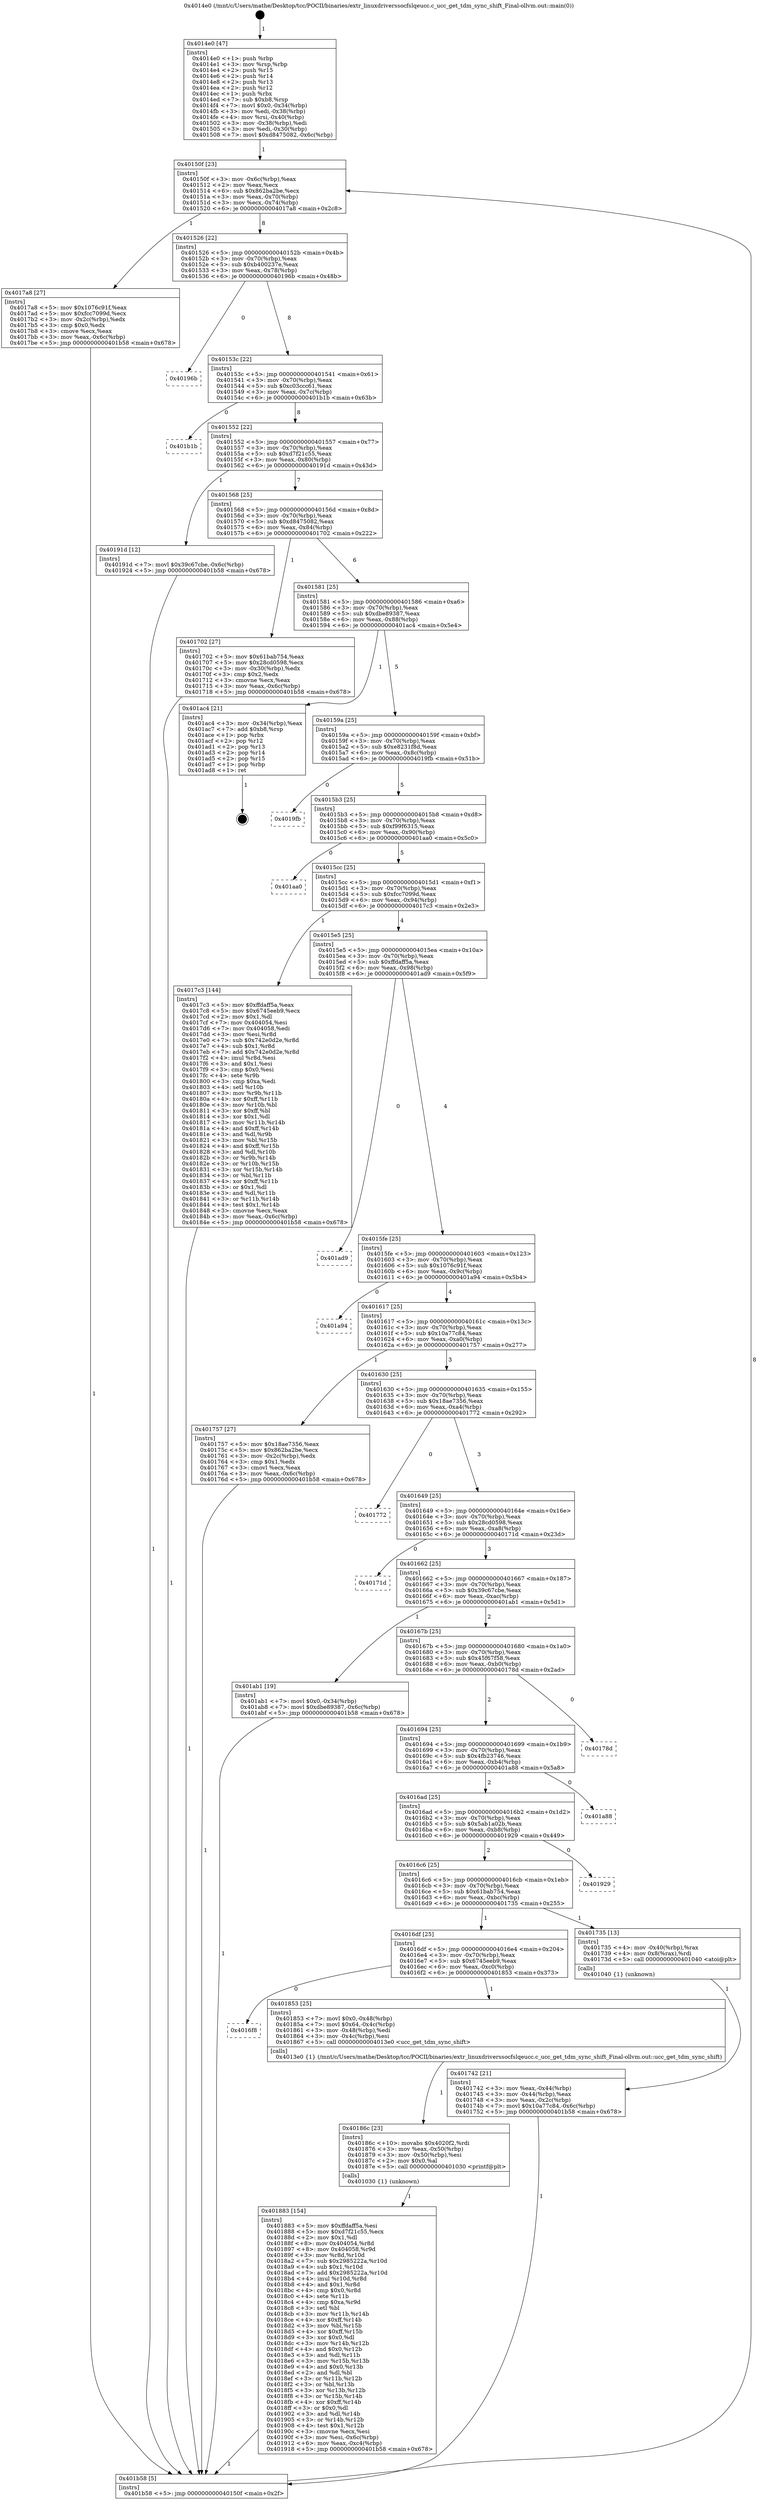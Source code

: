 digraph "0x4014e0" {
  label = "0x4014e0 (/mnt/c/Users/mathe/Desktop/tcc/POCII/binaries/extr_linuxdriverssocfslqeucc.c_ucc_get_tdm_sync_shift_Final-ollvm.out::main(0))"
  labelloc = "t"
  node[shape=record]

  Entry [label="",width=0.3,height=0.3,shape=circle,fillcolor=black,style=filled]
  "0x40150f" [label="{
     0x40150f [23]\l
     | [instrs]\l
     &nbsp;&nbsp;0x40150f \<+3\>: mov -0x6c(%rbp),%eax\l
     &nbsp;&nbsp;0x401512 \<+2\>: mov %eax,%ecx\l
     &nbsp;&nbsp;0x401514 \<+6\>: sub $0x862ba2be,%ecx\l
     &nbsp;&nbsp;0x40151a \<+3\>: mov %eax,-0x70(%rbp)\l
     &nbsp;&nbsp;0x40151d \<+3\>: mov %ecx,-0x74(%rbp)\l
     &nbsp;&nbsp;0x401520 \<+6\>: je 00000000004017a8 \<main+0x2c8\>\l
  }"]
  "0x4017a8" [label="{
     0x4017a8 [27]\l
     | [instrs]\l
     &nbsp;&nbsp;0x4017a8 \<+5\>: mov $0x1076c91f,%eax\l
     &nbsp;&nbsp;0x4017ad \<+5\>: mov $0xfcc7099d,%ecx\l
     &nbsp;&nbsp;0x4017b2 \<+3\>: mov -0x2c(%rbp),%edx\l
     &nbsp;&nbsp;0x4017b5 \<+3\>: cmp $0x0,%edx\l
     &nbsp;&nbsp;0x4017b8 \<+3\>: cmove %ecx,%eax\l
     &nbsp;&nbsp;0x4017bb \<+3\>: mov %eax,-0x6c(%rbp)\l
     &nbsp;&nbsp;0x4017be \<+5\>: jmp 0000000000401b58 \<main+0x678\>\l
  }"]
  "0x401526" [label="{
     0x401526 [22]\l
     | [instrs]\l
     &nbsp;&nbsp;0x401526 \<+5\>: jmp 000000000040152b \<main+0x4b\>\l
     &nbsp;&nbsp;0x40152b \<+3\>: mov -0x70(%rbp),%eax\l
     &nbsp;&nbsp;0x40152e \<+5\>: sub $0xb400237e,%eax\l
     &nbsp;&nbsp;0x401533 \<+3\>: mov %eax,-0x78(%rbp)\l
     &nbsp;&nbsp;0x401536 \<+6\>: je 000000000040196b \<main+0x48b\>\l
  }"]
  Exit [label="",width=0.3,height=0.3,shape=circle,fillcolor=black,style=filled,peripheries=2]
  "0x40196b" [label="{
     0x40196b\l
  }", style=dashed]
  "0x40153c" [label="{
     0x40153c [22]\l
     | [instrs]\l
     &nbsp;&nbsp;0x40153c \<+5\>: jmp 0000000000401541 \<main+0x61\>\l
     &nbsp;&nbsp;0x401541 \<+3\>: mov -0x70(%rbp),%eax\l
     &nbsp;&nbsp;0x401544 \<+5\>: sub $0xc03ccc61,%eax\l
     &nbsp;&nbsp;0x401549 \<+3\>: mov %eax,-0x7c(%rbp)\l
     &nbsp;&nbsp;0x40154c \<+6\>: je 0000000000401b1b \<main+0x63b\>\l
  }"]
  "0x401883" [label="{
     0x401883 [154]\l
     | [instrs]\l
     &nbsp;&nbsp;0x401883 \<+5\>: mov $0xffdaff5a,%esi\l
     &nbsp;&nbsp;0x401888 \<+5\>: mov $0xd7f21c55,%ecx\l
     &nbsp;&nbsp;0x40188d \<+2\>: mov $0x1,%dl\l
     &nbsp;&nbsp;0x40188f \<+8\>: mov 0x404054,%r8d\l
     &nbsp;&nbsp;0x401897 \<+8\>: mov 0x404058,%r9d\l
     &nbsp;&nbsp;0x40189f \<+3\>: mov %r8d,%r10d\l
     &nbsp;&nbsp;0x4018a2 \<+7\>: sub $0x2985222a,%r10d\l
     &nbsp;&nbsp;0x4018a9 \<+4\>: sub $0x1,%r10d\l
     &nbsp;&nbsp;0x4018ad \<+7\>: add $0x2985222a,%r10d\l
     &nbsp;&nbsp;0x4018b4 \<+4\>: imul %r10d,%r8d\l
     &nbsp;&nbsp;0x4018b8 \<+4\>: and $0x1,%r8d\l
     &nbsp;&nbsp;0x4018bc \<+4\>: cmp $0x0,%r8d\l
     &nbsp;&nbsp;0x4018c0 \<+4\>: sete %r11b\l
     &nbsp;&nbsp;0x4018c4 \<+4\>: cmp $0xa,%r9d\l
     &nbsp;&nbsp;0x4018c8 \<+3\>: setl %bl\l
     &nbsp;&nbsp;0x4018cb \<+3\>: mov %r11b,%r14b\l
     &nbsp;&nbsp;0x4018ce \<+4\>: xor $0xff,%r14b\l
     &nbsp;&nbsp;0x4018d2 \<+3\>: mov %bl,%r15b\l
     &nbsp;&nbsp;0x4018d5 \<+4\>: xor $0xff,%r15b\l
     &nbsp;&nbsp;0x4018d9 \<+3\>: xor $0x0,%dl\l
     &nbsp;&nbsp;0x4018dc \<+3\>: mov %r14b,%r12b\l
     &nbsp;&nbsp;0x4018df \<+4\>: and $0x0,%r12b\l
     &nbsp;&nbsp;0x4018e3 \<+3\>: and %dl,%r11b\l
     &nbsp;&nbsp;0x4018e6 \<+3\>: mov %r15b,%r13b\l
     &nbsp;&nbsp;0x4018e9 \<+4\>: and $0x0,%r13b\l
     &nbsp;&nbsp;0x4018ed \<+2\>: and %dl,%bl\l
     &nbsp;&nbsp;0x4018ef \<+3\>: or %r11b,%r12b\l
     &nbsp;&nbsp;0x4018f2 \<+3\>: or %bl,%r13b\l
     &nbsp;&nbsp;0x4018f5 \<+3\>: xor %r13b,%r12b\l
     &nbsp;&nbsp;0x4018f8 \<+3\>: or %r15b,%r14b\l
     &nbsp;&nbsp;0x4018fb \<+4\>: xor $0xff,%r14b\l
     &nbsp;&nbsp;0x4018ff \<+3\>: or $0x0,%dl\l
     &nbsp;&nbsp;0x401902 \<+3\>: and %dl,%r14b\l
     &nbsp;&nbsp;0x401905 \<+3\>: or %r14b,%r12b\l
     &nbsp;&nbsp;0x401908 \<+4\>: test $0x1,%r12b\l
     &nbsp;&nbsp;0x40190c \<+3\>: cmovne %ecx,%esi\l
     &nbsp;&nbsp;0x40190f \<+3\>: mov %esi,-0x6c(%rbp)\l
     &nbsp;&nbsp;0x401912 \<+6\>: mov %eax,-0xc4(%rbp)\l
     &nbsp;&nbsp;0x401918 \<+5\>: jmp 0000000000401b58 \<main+0x678\>\l
  }"]
  "0x401b1b" [label="{
     0x401b1b\l
  }", style=dashed]
  "0x401552" [label="{
     0x401552 [22]\l
     | [instrs]\l
     &nbsp;&nbsp;0x401552 \<+5\>: jmp 0000000000401557 \<main+0x77\>\l
     &nbsp;&nbsp;0x401557 \<+3\>: mov -0x70(%rbp),%eax\l
     &nbsp;&nbsp;0x40155a \<+5\>: sub $0xd7f21c55,%eax\l
     &nbsp;&nbsp;0x40155f \<+3\>: mov %eax,-0x80(%rbp)\l
     &nbsp;&nbsp;0x401562 \<+6\>: je 000000000040191d \<main+0x43d\>\l
  }"]
  "0x40186c" [label="{
     0x40186c [23]\l
     | [instrs]\l
     &nbsp;&nbsp;0x40186c \<+10\>: movabs $0x4020f2,%rdi\l
     &nbsp;&nbsp;0x401876 \<+3\>: mov %eax,-0x50(%rbp)\l
     &nbsp;&nbsp;0x401879 \<+3\>: mov -0x50(%rbp),%esi\l
     &nbsp;&nbsp;0x40187c \<+2\>: mov $0x0,%al\l
     &nbsp;&nbsp;0x40187e \<+5\>: call 0000000000401030 \<printf@plt\>\l
     | [calls]\l
     &nbsp;&nbsp;0x401030 \{1\} (unknown)\l
  }"]
  "0x40191d" [label="{
     0x40191d [12]\l
     | [instrs]\l
     &nbsp;&nbsp;0x40191d \<+7\>: movl $0x39c67cbe,-0x6c(%rbp)\l
     &nbsp;&nbsp;0x401924 \<+5\>: jmp 0000000000401b58 \<main+0x678\>\l
  }"]
  "0x401568" [label="{
     0x401568 [25]\l
     | [instrs]\l
     &nbsp;&nbsp;0x401568 \<+5\>: jmp 000000000040156d \<main+0x8d\>\l
     &nbsp;&nbsp;0x40156d \<+3\>: mov -0x70(%rbp),%eax\l
     &nbsp;&nbsp;0x401570 \<+5\>: sub $0xd8475082,%eax\l
     &nbsp;&nbsp;0x401575 \<+6\>: mov %eax,-0x84(%rbp)\l
     &nbsp;&nbsp;0x40157b \<+6\>: je 0000000000401702 \<main+0x222\>\l
  }"]
  "0x4016f8" [label="{
     0x4016f8\l
  }", style=dashed]
  "0x401702" [label="{
     0x401702 [27]\l
     | [instrs]\l
     &nbsp;&nbsp;0x401702 \<+5\>: mov $0x61bab754,%eax\l
     &nbsp;&nbsp;0x401707 \<+5\>: mov $0x28cd0598,%ecx\l
     &nbsp;&nbsp;0x40170c \<+3\>: mov -0x30(%rbp),%edx\l
     &nbsp;&nbsp;0x40170f \<+3\>: cmp $0x2,%edx\l
     &nbsp;&nbsp;0x401712 \<+3\>: cmovne %ecx,%eax\l
     &nbsp;&nbsp;0x401715 \<+3\>: mov %eax,-0x6c(%rbp)\l
     &nbsp;&nbsp;0x401718 \<+5\>: jmp 0000000000401b58 \<main+0x678\>\l
  }"]
  "0x401581" [label="{
     0x401581 [25]\l
     | [instrs]\l
     &nbsp;&nbsp;0x401581 \<+5\>: jmp 0000000000401586 \<main+0xa6\>\l
     &nbsp;&nbsp;0x401586 \<+3\>: mov -0x70(%rbp),%eax\l
     &nbsp;&nbsp;0x401589 \<+5\>: sub $0xdbe89387,%eax\l
     &nbsp;&nbsp;0x40158e \<+6\>: mov %eax,-0x88(%rbp)\l
     &nbsp;&nbsp;0x401594 \<+6\>: je 0000000000401ac4 \<main+0x5e4\>\l
  }"]
  "0x401b58" [label="{
     0x401b58 [5]\l
     | [instrs]\l
     &nbsp;&nbsp;0x401b58 \<+5\>: jmp 000000000040150f \<main+0x2f\>\l
  }"]
  "0x4014e0" [label="{
     0x4014e0 [47]\l
     | [instrs]\l
     &nbsp;&nbsp;0x4014e0 \<+1\>: push %rbp\l
     &nbsp;&nbsp;0x4014e1 \<+3\>: mov %rsp,%rbp\l
     &nbsp;&nbsp;0x4014e4 \<+2\>: push %r15\l
     &nbsp;&nbsp;0x4014e6 \<+2\>: push %r14\l
     &nbsp;&nbsp;0x4014e8 \<+2\>: push %r13\l
     &nbsp;&nbsp;0x4014ea \<+2\>: push %r12\l
     &nbsp;&nbsp;0x4014ec \<+1\>: push %rbx\l
     &nbsp;&nbsp;0x4014ed \<+7\>: sub $0xb8,%rsp\l
     &nbsp;&nbsp;0x4014f4 \<+7\>: movl $0x0,-0x34(%rbp)\l
     &nbsp;&nbsp;0x4014fb \<+3\>: mov %edi,-0x38(%rbp)\l
     &nbsp;&nbsp;0x4014fe \<+4\>: mov %rsi,-0x40(%rbp)\l
     &nbsp;&nbsp;0x401502 \<+3\>: mov -0x38(%rbp),%edi\l
     &nbsp;&nbsp;0x401505 \<+3\>: mov %edi,-0x30(%rbp)\l
     &nbsp;&nbsp;0x401508 \<+7\>: movl $0xd8475082,-0x6c(%rbp)\l
  }"]
  "0x401853" [label="{
     0x401853 [25]\l
     | [instrs]\l
     &nbsp;&nbsp;0x401853 \<+7\>: movl $0x0,-0x48(%rbp)\l
     &nbsp;&nbsp;0x40185a \<+7\>: movl $0x64,-0x4c(%rbp)\l
     &nbsp;&nbsp;0x401861 \<+3\>: mov -0x48(%rbp),%edi\l
     &nbsp;&nbsp;0x401864 \<+3\>: mov -0x4c(%rbp),%esi\l
     &nbsp;&nbsp;0x401867 \<+5\>: call 00000000004013e0 \<ucc_get_tdm_sync_shift\>\l
     | [calls]\l
     &nbsp;&nbsp;0x4013e0 \{1\} (/mnt/c/Users/mathe/Desktop/tcc/POCII/binaries/extr_linuxdriverssocfslqeucc.c_ucc_get_tdm_sync_shift_Final-ollvm.out::ucc_get_tdm_sync_shift)\l
  }"]
  "0x401ac4" [label="{
     0x401ac4 [21]\l
     | [instrs]\l
     &nbsp;&nbsp;0x401ac4 \<+3\>: mov -0x34(%rbp),%eax\l
     &nbsp;&nbsp;0x401ac7 \<+7\>: add $0xb8,%rsp\l
     &nbsp;&nbsp;0x401ace \<+1\>: pop %rbx\l
     &nbsp;&nbsp;0x401acf \<+2\>: pop %r12\l
     &nbsp;&nbsp;0x401ad1 \<+2\>: pop %r13\l
     &nbsp;&nbsp;0x401ad3 \<+2\>: pop %r14\l
     &nbsp;&nbsp;0x401ad5 \<+2\>: pop %r15\l
     &nbsp;&nbsp;0x401ad7 \<+1\>: pop %rbp\l
     &nbsp;&nbsp;0x401ad8 \<+1\>: ret\l
  }"]
  "0x40159a" [label="{
     0x40159a [25]\l
     | [instrs]\l
     &nbsp;&nbsp;0x40159a \<+5\>: jmp 000000000040159f \<main+0xbf\>\l
     &nbsp;&nbsp;0x40159f \<+3\>: mov -0x70(%rbp),%eax\l
     &nbsp;&nbsp;0x4015a2 \<+5\>: sub $0xe8231f8d,%eax\l
     &nbsp;&nbsp;0x4015a7 \<+6\>: mov %eax,-0x8c(%rbp)\l
     &nbsp;&nbsp;0x4015ad \<+6\>: je 00000000004019fb \<main+0x51b\>\l
  }"]
  "0x401742" [label="{
     0x401742 [21]\l
     | [instrs]\l
     &nbsp;&nbsp;0x401742 \<+3\>: mov %eax,-0x44(%rbp)\l
     &nbsp;&nbsp;0x401745 \<+3\>: mov -0x44(%rbp),%eax\l
     &nbsp;&nbsp;0x401748 \<+3\>: mov %eax,-0x2c(%rbp)\l
     &nbsp;&nbsp;0x40174b \<+7\>: movl $0x10a77c84,-0x6c(%rbp)\l
     &nbsp;&nbsp;0x401752 \<+5\>: jmp 0000000000401b58 \<main+0x678\>\l
  }"]
  "0x4019fb" [label="{
     0x4019fb\l
  }", style=dashed]
  "0x4015b3" [label="{
     0x4015b3 [25]\l
     | [instrs]\l
     &nbsp;&nbsp;0x4015b3 \<+5\>: jmp 00000000004015b8 \<main+0xd8\>\l
     &nbsp;&nbsp;0x4015b8 \<+3\>: mov -0x70(%rbp),%eax\l
     &nbsp;&nbsp;0x4015bb \<+5\>: sub $0xf99f6315,%eax\l
     &nbsp;&nbsp;0x4015c0 \<+6\>: mov %eax,-0x90(%rbp)\l
     &nbsp;&nbsp;0x4015c6 \<+6\>: je 0000000000401aa0 \<main+0x5c0\>\l
  }"]
  "0x4016df" [label="{
     0x4016df [25]\l
     | [instrs]\l
     &nbsp;&nbsp;0x4016df \<+5\>: jmp 00000000004016e4 \<main+0x204\>\l
     &nbsp;&nbsp;0x4016e4 \<+3\>: mov -0x70(%rbp),%eax\l
     &nbsp;&nbsp;0x4016e7 \<+5\>: sub $0x6745eeb9,%eax\l
     &nbsp;&nbsp;0x4016ec \<+6\>: mov %eax,-0xc0(%rbp)\l
     &nbsp;&nbsp;0x4016f2 \<+6\>: je 0000000000401853 \<main+0x373\>\l
  }"]
  "0x401aa0" [label="{
     0x401aa0\l
  }", style=dashed]
  "0x4015cc" [label="{
     0x4015cc [25]\l
     | [instrs]\l
     &nbsp;&nbsp;0x4015cc \<+5\>: jmp 00000000004015d1 \<main+0xf1\>\l
     &nbsp;&nbsp;0x4015d1 \<+3\>: mov -0x70(%rbp),%eax\l
     &nbsp;&nbsp;0x4015d4 \<+5\>: sub $0xfcc7099d,%eax\l
     &nbsp;&nbsp;0x4015d9 \<+6\>: mov %eax,-0x94(%rbp)\l
     &nbsp;&nbsp;0x4015df \<+6\>: je 00000000004017c3 \<main+0x2e3\>\l
  }"]
  "0x401735" [label="{
     0x401735 [13]\l
     | [instrs]\l
     &nbsp;&nbsp;0x401735 \<+4\>: mov -0x40(%rbp),%rax\l
     &nbsp;&nbsp;0x401739 \<+4\>: mov 0x8(%rax),%rdi\l
     &nbsp;&nbsp;0x40173d \<+5\>: call 0000000000401040 \<atoi@plt\>\l
     | [calls]\l
     &nbsp;&nbsp;0x401040 \{1\} (unknown)\l
  }"]
  "0x4017c3" [label="{
     0x4017c3 [144]\l
     | [instrs]\l
     &nbsp;&nbsp;0x4017c3 \<+5\>: mov $0xffdaff5a,%eax\l
     &nbsp;&nbsp;0x4017c8 \<+5\>: mov $0x6745eeb9,%ecx\l
     &nbsp;&nbsp;0x4017cd \<+2\>: mov $0x1,%dl\l
     &nbsp;&nbsp;0x4017cf \<+7\>: mov 0x404054,%esi\l
     &nbsp;&nbsp;0x4017d6 \<+7\>: mov 0x404058,%edi\l
     &nbsp;&nbsp;0x4017dd \<+3\>: mov %esi,%r8d\l
     &nbsp;&nbsp;0x4017e0 \<+7\>: sub $0x742e0d2e,%r8d\l
     &nbsp;&nbsp;0x4017e7 \<+4\>: sub $0x1,%r8d\l
     &nbsp;&nbsp;0x4017eb \<+7\>: add $0x742e0d2e,%r8d\l
     &nbsp;&nbsp;0x4017f2 \<+4\>: imul %r8d,%esi\l
     &nbsp;&nbsp;0x4017f6 \<+3\>: and $0x1,%esi\l
     &nbsp;&nbsp;0x4017f9 \<+3\>: cmp $0x0,%esi\l
     &nbsp;&nbsp;0x4017fc \<+4\>: sete %r9b\l
     &nbsp;&nbsp;0x401800 \<+3\>: cmp $0xa,%edi\l
     &nbsp;&nbsp;0x401803 \<+4\>: setl %r10b\l
     &nbsp;&nbsp;0x401807 \<+3\>: mov %r9b,%r11b\l
     &nbsp;&nbsp;0x40180a \<+4\>: xor $0xff,%r11b\l
     &nbsp;&nbsp;0x40180e \<+3\>: mov %r10b,%bl\l
     &nbsp;&nbsp;0x401811 \<+3\>: xor $0xff,%bl\l
     &nbsp;&nbsp;0x401814 \<+3\>: xor $0x1,%dl\l
     &nbsp;&nbsp;0x401817 \<+3\>: mov %r11b,%r14b\l
     &nbsp;&nbsp;0x40181a \<+4\>: and $0xff,%r14b\l
     &nbsp;&nbsp;0x40181e \<+3\>: and %dl,%r9b\l
     &nbsp;&nbsp;0x401821 \<+3\>: mov %bl,%r15b\l
     &nbsp;&nbsp;0x401824 \<+4\>: and $0xff,%r15b\l
     &nbsp;&nbsp;0x401828 \<+3\>: and %dl,%r10b\l
     &nbsp;&nbsp;0x40182b \<+3\>: or %r9b,%r14b\l
     &nbsp;&nbsp;0x40182e \<+3\>: or %r10b,%r15b\l
     &nbsp;&nbsp;0x401831 \<+3\>: xor %r15b,%r14b\l
     &nbsp;&nbsp;0x401834 \<+3\>: or %bl,%r11b\l
     &nbsp;&nbsp;0x401837 \<+4\>: xor $0xff,%r11b\l
     &nbsp;&nbsp;0x40183b \<+3\>: or $0x1,%dl\l
     &nbsp;&nbsp;0x40183e \<+3\>: and %dl,%r11b\l
     &nbsp;&nbsp;0x401841 \<+3\>: or %r11b,%r14b\l
     &nbsp;&nbsp;0x401844 \<+4\>: test $0x1,%r14b\l
     &nbsp;&nbsp;0x401848 \<+3\>: cmovne %ecx,%eax\l
     &nbsp;&nbsp;0x40184b \<+3\>: mov %eax,-0x6c(%rbp)\l
     &nbsp;&nbsp;0x40184e \<+5\>: jmp 0000000000401b58 \<main+0x678\>\l
  }"]
  "0x4015e5" [label="{
     0x4015e5 [25]\l
     | [instrs]\l
     &nbsp;&nbsp;0x4015e5 \<+5\>: jmp 00000000004015ea \<main+0x10a\>\l
     &nbsp;&nbsp;0x4015ea \<+3\>: mov -0x70(%rbp),%eax\l
     &nbsp;&nbsp;0x4015ed \<+5\>: sub $0xffdaff5a,%eax\l
     &nbsp;&nbsp;0x4015f2 \<+6\>: mov %eax,-0x98(%rbp)\l
     &nbsp;&nbsp;0x4015f8 \<+6\>: je 0000000000401ad9 \<main+0x5f9\>\l
  }"]
  "0x4016c6" [label="{
     0x4016c6 [25]\l
     | [instrs]\l
     &nbsp;&nbsp;0x4016c6 \<+5\>: jmp 00000000004016cb \<main+0x1eb\>\l
     &nbsp;&nbsp;0x4016cb \<+3\>: mov -0x70(%rbp),%eax\l
     &nbsp;&nbsp;0x4016ce \<+5\>: sub $0x61bab754,%eax\l
     &nbsp;&nbsp;0x4016d3 \<+6\>: mov %eax,-0xbc(%rbp)\l
     &nbsp;&nbsp;0x4016d9 \<+6\>: je 0000000000401735 \<main+0x255\>\l
  }"]
  "0x401ad9" [label="{
     0x401ad9\l
  }", style=dashed]
  "0x4015fe" [label="{
     0x4015fe [25]\l
     | [instrs]\l
     &nbsp;&nbsp;0x4015fe \<+5\>: jmp 0000000000401603 \<main+0x123\>\l
     &nbsp;&nbsp;0x401603 \<+3\>: mov -0x70(%rbp),%eax\l
     &nbsp;&nbsp;0x401606 \<+5\>: sub $0x1076c91f,%eax\l
     &nbsp;&nbsp;0x40160b \<+6\>: mov %eax,-0x9c(%rbp)\l
     &nbsp;&nbsp;0x401611 \<+6\>: je 0000000000401a94 \<main+0x5b4\>\l
  }"]
  "0x401929" [label="{
     0x401929\l
  }", style=dashed]
  "0x401a94" [label="{
     0x401a94\l
  }", style=dashed]
  "0x401617" [label="{
     0x401617 [25]\l
     | [instrs]\l
     &nbsp;&nbsp;0x401617 \<+5\>: jmp 000000000040161c \<main+0x13c\>\l
     &nbsp;&nbsp;0x40161c \<+3\>: mov -0x70(%rbp),%eax\l
     &nbsp;&nbsp;0x40161f \<+5\>: sub $0x10a77c84,%eax\l
     &nbsp;&nbsp;0x401624 \<+6\>: mov %eax,-0xa0(%rbp)\l
     &nbsp;&nbsp;0x40162a \<+6\>: je 0000000000401757 \<main+0x277\>\l
  }"]
  "0x4016ad" [label="{
     0x4016ad [25]\l
     | [instrs]\l
     &nbsp;&nbsp;0x4016ad \<+5\>: jmp 00000000004016b2 \<main+0x1d2\>\l
     &nbsp;&nbsp;0x4016b2 \<+3\>: mov -0x70(%rbp),%eax\l
     &nbsp;&nbsp;0x4016b5 \<+5\>: sub $0x5ab1a02b,%eax\l
     &nbsp;&nbsp;0x4016ba \<+6\>: mov %eax,-0xb8(%rbp)\l
     &nbsp;&nbsp;0x4016c0 \<+6\>: je 0000000000401929 \<main+0x449\>\l
  }"]
  "0x401757" [label="{
     0x401757 [27]\l
     | [instrs]\l
     &nbsp;&nbsp;0x401757 \<+5\>: mov $0x18ae7356,%eax\l
     &nbsp;&nbsp;0x40175c \<+5\>: mov $0x862ba2be,%ecx\l
     &nbsp;&nbsp;0x401761 \<+3\>: mov -0x2c(%rbp),%edx\l
     &nbsp;&nbsp;0x401764 \<+3\>: cmp $0x1,%edx\l
     &nbsp;&nbsp;0x401767 \<+3\>: cmovl %ecx,%eax\l
     &nbsp;&nbsp;0x40176a \<+3\>: mov %eax,-0x6c(%rbp)\l
     &nbsp;&nbsp;0x40176d \<+5\>: jmp 0000000000401b58 \<main+0x678\>\l
  }"]
  "0x401630" [label="{
     0x401630 [25]\l
     | [instrs]\l
     &nbsp;&nbsp;0x401630 \<+5\>: jmp 0000000000401635 \<main+0x155\>\l
     &nbsp;&nbsp;0x401635 \<+3\>: mov -0x70(%rbp),%eax\l
     &nbsp;&nbsp;0x401638 \<+5\>: sub $0x18ae7356,%eax\l
     &nbsp;&nbsp;0x40163d \<+6\>: mov %eax,-0xa4(%rbp)\l
     &nbsp;&nbsp;0x401643 \<+6\>: je 0000000000401772 \<main+0x292\>\l
  }"]
  "0x401a88" [label="{
     0x401a88\l
  }", style=dashed]
  "0x401772" [label="{
     0x401772\l
  }", style=dashed]
  "0x401649" [label="{
     0x401649 [25]\l
     | [instrs]\l
     &nbsp;&nbsp;0x401649 \<+5\>: jmp 000000000040164e \<main+0x16e\>\l
     &nbsp;&nbsp;0x40164e \<+3\>: mov -0x70(%rbp),%eax\l
     &nbsp;&nbsp;0x401651 \<+5\>: sub $0x28cd0598,%eax\l
     &nbsp;&nbsp;0x401656 \<+6\>: mov %eax,-0xa8(%rbp)\l
     &nbsp;&nbsp;0x40165c \<+6\>: je 000000000040171d \<main+0x23d\>\l
  }"]
  "0x401694" [label="{
     0x401694 [25]\l
     | [instrs]\l
     &nbsp;&nbsp;0x401694 \<+5\>: jmp 0000000000401699 \<main+0x1b9\>\l
     &nbsp;&nbsp;0x401699 \<+3\>: mov -0x70(%rbp),%eax\l
     &nbsp;&nbsp;0x40169c \<+5\>: sub $0x4fb23746,%eax\l
     &nbsp;&nbsp;0x4016a1 \<+6\>: mov %eax,-0xb4(%rbp)\l
     &nbsp;&nbsp;0x4016a7 \<+6\>: je 0000000000401a88 \<main+0x5a8\>\l
  }"]
  "0x40171d" [label="{
     0x40171d\l
  }", style=dashed]
  "0x401662" [label="{
     0x401662 [25]\l
     | [instrs]\l
     &nbsp;&nbsp;0x401662 \<+5\>: jmp 0000000000401667 \<main+0x187\>\l
     &nbsp;&nbsp;0x401667 \<+3\>: mov -0x70(%rbp),%eax\l
     &nbsp;&nbsp;0x40166a \<+5\>: sub $0x39c67cbe,%eax\l
     &nbsp;&nbsp;0x40166f \<+6\>: mov %eax,-0xac(%rbp)\l
     &nbsp;&nbsp;0x401675 \<+6\>: je 0000000000401ab1 \<main+0x5d1\>\l
  }"]
  "0x40178d" [label="{
     0x40178d\l
  }", style=dashed]
  "0x401ab1" [label="{
     0x401ab1 [19]\l
     | [instrs]\l
     &nbsp;&nbsp;0x401ab1 \<+7\>: movl $0x0,-0x34(%rbp)\l
     &nbsp;&nbsp;0x401ab8 \<+7\>: movl $0xdbe89387,-0x6c(%rbp)\l
     &nbsp;&nbsp;0x401abf \<+5\>: jmp 0000000000401b58 \<main+0x678\>\l
  }"]
  "0x40167b" [label="{
     0x40167b [25]\l
     | [instrs]\l
     &nbsp;&nbsp;0x40167b \<+5\>: jmp 0000000000401680 \<main+0x1a0\>\l
     &nbsp;&nbsp;0x401680 \<+3\>: mov -0x70(%rbp),%eax\l
     &nbsp;&nbsp;0x401683 \<+5\>: sub $0x45f67f58,%eax\l
     &nbsp;&nbsp;0x401688 \<+6\>: mov %eax,-0xb0(%rbp)\l
     &nbsp;&nbsp;0x40168e \<+6\>: je 000000000040178d \<main+0x2ad\>\l
  }"]
  Entry -> "0x4014e0" [label=" 1"]
  "0x40150f" -> "0x4017a8" [label=" 1"]
  "0x40150f" -> "0x401526" [label=" 8"]
  "0x401ac4" -> Exit [label=" 1"]
  "0x401526" -> "0x40196b" [label=" 0"]
  "0x401526" -> "0x40153c" [label=" 8"]
  "0x401ab1" -> "0x401b58" [label=" 1"]
  "0x40153c" -> "0x401b1b" [label=" 0"]
  "0x40153c" -> "0x401552" [label=" 8"]
  "0x40191d" -> "0x401b58" [label=" 1"]
  "0x401552" -> "0x40191d" [label=" 1"]
  "0x401552" -> "0x401568" [label=" 7"]
  "0x401883" -> "0x401b58" [label=" 1"]
  "0x401568" -> "0x401702" [label=" 1"]
  "0x401568" -> "0x401581" [label=" 6"]
  "0x401702" -> "0x401b58" [label=" 1"]
  "0x4014e0" -> "0x40150f" [label=" 1"]
  "0x401b58" -> "0x40150f" [label=" 8"]
  "0x40186c" -> "0x401883" [label=" 1"]
  "0x401581" -> "0x401ac4" [label=" 1"]
  "0x401581" -> "0x40159a" [label=" 5"]
  "0x401853" -> "0x40186c" [label=" 1"]
  "0x40159a" -> "0x4019fb" [label=" 0"]
  "0x40159a" -> "0x4015b3" [label=" 5"]
  "0x4016df" -> "0x401853" [label=" 1"]
  "0x4015b3" -> "0x401aa0" [label=" 0"]
  "0x4015b3" -> "0x4015cc" [label=" 5"]
  "0x4016df" -> "0x4016f8" [label=" 0"]
  "0x4015cc" -> "0x4017c3" [label=" 1"]
  "0x4015cc" -> "0x4015e5" [label=" 4"]
  "0x4017c3" -> "0x401b58" [label=" 1"]
  "0x4015e5" -> "0x401ad9" [label=" 0"]
  "0x4015e5" -> "0x4015fe" [label=" 4"]
  "0x401757" -> "0x401b58" [label=" 1"]
  "0x4015fe" -> "0x401a94" [label=" 0"]
  "0x4015fe" -> "0x401617" [label=" 4"]
  "0x401742" -> "0x401b58" [label=" 1"]
  "0x401617" -> "0x401757" [label=" 1"]
  "0x401617" -> "0x401630" [label=" 3"]
  "0x4016c6" -> "0x4016df" [label=" 1"]
  "0x401630" -> "0x401772" [label=" 0"]
  "0x401630" -> "0x401649" [label=" 3"]
  "0x4016c6" -> "0x401735" [label=" 1"]
  "0x401649" -> "0x40171d" [label=" 0"]
  "0x401649" -> "0x401662" [label=" 3"]
  "0x4016ad" -> "0x4016c6" [label=" 2"]
  "0x401662" -> "0x401ab1" [label=" 1"]
  "0x401662" -> "0x40167b" [label=" 2"]
  "0x4016ad" -> "0x401929" [label=" 0"]
  "0x40167b" -> "0x40178d" [label=" 0"]
  "0x40167b" -> "0x401694" [label=" 2"]
  "0x4017a8" -> "0x401b58" [label=" 1"]
  "0x401694" -> "0x401a88" [label=" 0"]
  "0x401694" -> "0x4016ad" [label=" 2"]
  "0x401735" -> "0x401742" [label=" 1"]
}
